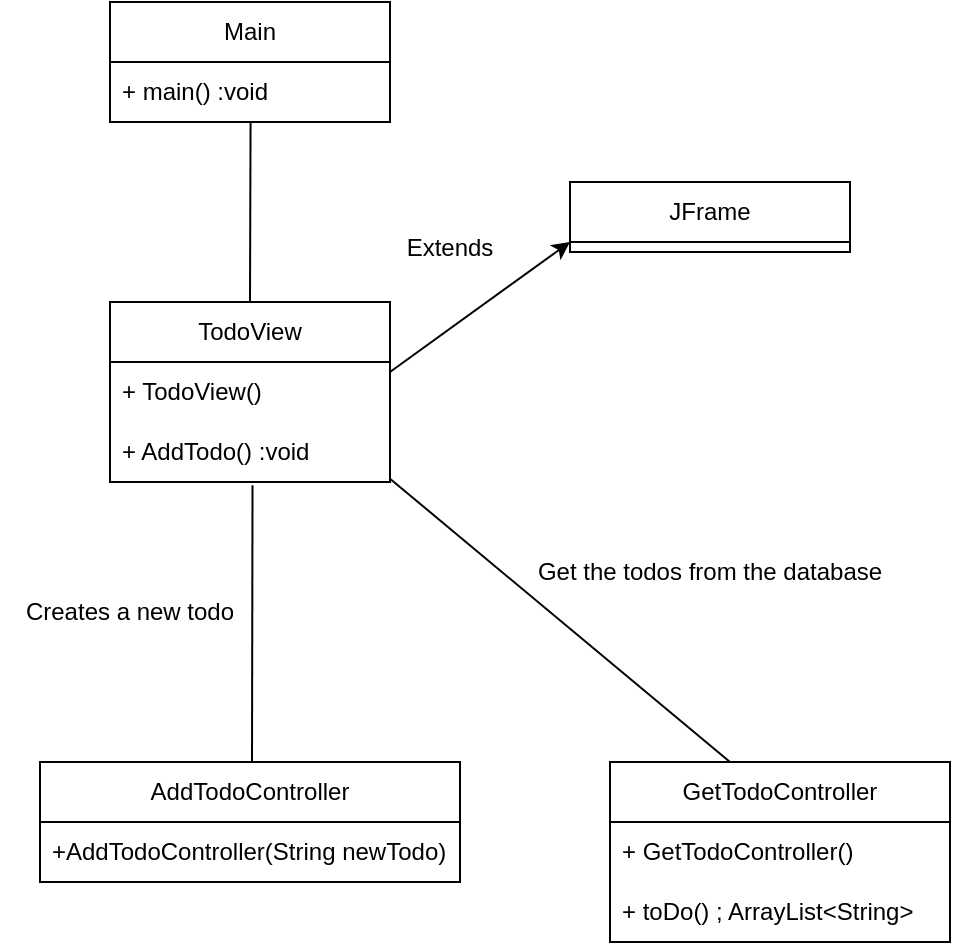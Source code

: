 <mxfile version="22.0.8" type="device">
  <diagram name="Page-1" id="i15dnTq9b2FkQtx9Ga0j">
    <mxGraphModel dx="1000" dy="539" grid="1" gridSize="10" guides="1" tooltips="1" connect="1" arrows="1" fold="1" page="1" pageScale="1" pageWidth="850" pageHeight="1400" math="0" shadow="0">
      <root>
        <mxCell id="0" />
        <mxCell id="1" parent="0" />
        <mxCell id="gpFWdCKPLwGtMXlVF0zO-1" value="Main" style="swimlane;fontStyle=0;childLayout=stackLayout;horizontal=1;startSize=30;horizontalStack=0;resizeParent=1;resizeParentMax=0;resizeLast=0;collapsible=1;marginBottom=0;whiteSpace=wrap;html=1;" parent="1" vertex="1">
          <mxGeometry x="305" y="60" width="140" height="60" as="geometry" />
        </mxCell>
        <mxCell id="gpFWdCKPLwGtMXlVF0zO-4" value="+ main() :void" style="text;strokeColor=none;fillColor=none;align=left;verticalAlign=middle;spacingLeft=4;spacingRight=4;overflow=hidden;points=[[0,0.5],[1,0.5]];portConstraint=eastwest;rotatable=0;whiteSpace=wrap;html=1;" parent="gpFWdCKPLwGtMXlVF0zO-1" vertex="1">
          <mxGeometry y="30" width="140" height="30" as="geometry" />
        </mxCell>
        <mxCell id="gpFWdCKPLwGtMXlVF0zO-5" value="" style="endArrow=none;html=1;rounded=0;entryX=0.504;entryY=0.952;entryDx=0;entryDy=0;entryPerimeter=0;" parent="1" edge="1">
          <mxGeometry width="50" height="50" relative="1" as="geometry">
            <mxPoint x="375" y="210" as="sourcePoint" />
            <mxPoint x="375.28" y="120" as="targetPoint" />
          </mxGeometry>
        </mxCell>
        <mxCell id="gpFWdCKPLwGtMXlVF0zO-6" value="TodoView" style="swimlane;fontStyle=0;childLayout=stackLayout;horizontal=1;startSize=30;horizontalStack=0;resizeParent=1;resizeParentMax=0;resizeLast=0;collapsible=1;marginBottom=0;whiteSpace=wrap;html=1;" parent="1" vertex="1">
          <mxGeometry x="305" y="210" width="140" height="90" as="geometry" />
        </mxCell>
        <mxCell id="gpFWdCKPLwGtMXlVF0zO-7" value="+ TodoView()" style="text;strokeColor=none;fillColor=none;align=left;verticalAlign=middle;spacingLeft=4;spacingRight=4;overflow=hidden;points=[[0,0.5],[1,0.5]];portConstraint=eastwest;rotatable=0;whiteSpace=wrap;html=1;" parent="gpFWdCKPLwGtMXlVF0zO-6" vertex="1">
          <mxGeometry y="30" width="140" height="30" as="geometry" />
        </mxCell>
        <mxCell id="gpFWdCKPLwGtMXlVF0zO-8" value="+ AddTodo() :void" style="text;strokeColor=none;fillColor=none;align=left;verticalAlign=middle;spacingLeft=4;spacingRight=4;overflow=hidden;points=[[0,0.5],[1,0.5]];portConstraint=eastwest;rotatable=0;whiteSpace=wrap;html=1;" parent="gpFWdCKPLwGtMXlVF0zO-6" vertex="1">
          <mxGeometry y="60" width="140" height="30" as="geometry" />
        </mxCell>
        <mxCell id="gpFWdCKPLwGtMXlVF0zO-11" value="Extends" style="text;html=1;strokeColor=none;fillColor=none;align=center;verticalAlign=middle;whiteSpace=wrap;rounded=0;" parent="1" vertex="1">
          <mxGeometry x="445" y="170" width="60" height="25" as="geometry" />
        </mxCell>
        <mxCell id="gpFWdCKPLwGtMXlVF0zO-12" value="" style="endArrow=classic;html=1;rounded=0;" parent="1" edge="1">
          <mxGeometry width="50" height="50" relative="1" as="geometry">
            <mxPoint x="445" y="245" as="sourcePoint" />
            <mxPoint x="535" y="180" as="targetPoint" />
          </mxGeometry>
        </mxCell>
        <mxCell id="gpFWdCKPLwGtMXlVF0zO-18" value="JFrame" style="swimlane;fontStyle=0;childLayout=stackLayout;horizontal=1;startSize=30;horizontalStack=0;resizeParent=1;resizeParentMax=0;resizeLast=0;collapsible=1;marginBottom=0;whiteSpace=wrap;html=1;" parent="1" vertex="1">
          <mxGeometry x="535" y="150" width="140" height="35" as="geometry" />
        </mxCell>
        <mxCell id="YN9UBvXL3TSdzrhMbm_a-1" value="" style="endArrow=none;html=1;rounded=0;entryX=0.509;entryY=1.053;entryDx=0;entryDy=0;entryPerimeter=0;" edge="1" parent="1" target="gpFWdCKPLwGtMXlVF0zO-8">
          <mxGeometry width="50" height="50" relative="1" as="geometry">
            <mxPoint x="376" y="440" as="sourcePoint" />
            <mxPoint x="405" y="330" as="targetPoint" />
          </mxGeometry>
        </mxCell>
        <mxCell id="YN9UBvXL3TSdzrhMbm_a-2" value="AddTodoController" style="swimlane;fontStyle=0;childLayout=stackLayout;horizontal=1;startSize=30;horizontalStack=0;resizeParent=1;resizeParentMax=0;resizeLast=0;collapsible=1;marginBottom=0;whiteSpace=wrap;html=1;" vertex="1" parent="1">
          <mxGeometry x="270" y="440" width="210" height="60" as="geometry" />
        </mxCell>
        <mxCell id="YN9UBvXL3TSdzrhMbm_a-4" value="+AddTodoController(String newTodo)" style="text;strokeColor=none;fillColor=none;align=left;verticalAlign=middle;spacingLeft=4;spacingRight=4;overflow=hidden;points=[[0,0.5],[1,0.5]];portConstraint=eastwest;rotatable=0;whiteSpace=wrap;html=1;" vertex="1" parent="YN9UBvXL3TSdzrhMbm_a-2">
          <mxGeometry y="30" width="210" height="30" as="geometry" />
        </mxCell>
        <mxCell id="YN9UBvXL3TSdzrhMbm_a-6" value="Creates a new todo" style="text;html=1;strokeColor=none;fillColor=none;align=center;verticalAlign=middle;whiteSpace=wrap;rounded=0;" vertex="1" parent="1">
          <mxGeometry x="250" y="350" width="130" height="30" as="geometry" />
        </mxCell>
        <mxCell id="YN9UBvXL3TSdzrhMbm_a-7" value="" style="endArrow=none;html=1;rounded=0;entryX=1;entryY=0.945;entryDx=0;entryDy=0;entryPerimeter=0;" edge="1" parent="1" target="gpFWdCKPLwGtMXlVF0zO-8">
          <mxGeometry width="50" height="50" relative="1" as="geometry">
            <mxPoint x="615" y="440" as="sourcePoint" />
            <mxPoint x="555" y="460" as="targetPoint" />
          </mxGeometry>
        </mxCell>
        <mxCell id="YN9UBvXL3TSdzrhMbm_a-8" value="GetTodoController" style="swimlane;fontStyle=0;childLayout=stackLayout;horizontal=1;startSize=30;horizontalStack=0;resizeParent=1;resizeParentMax=0;resizeLast=0;collapsible=1;marginBottom=0;whiteSpace=wrap;html=1;" vertex="1" parent="1">
          <mxGeometry x="555" y="440" width="170" height="90" as="geometry" />
        </mxCell>
        <mxCell id="YN9UBvXL3TSdzrhMbm_a-9" value="+ GetTodoController()" style="text;strokeColor=none;fillColor=none;align=left;verticalAlign=middle;spacingLeft=4;spacingRight=4;overflow=hidden;points=[[0,0.5],[1,0.5]];portConstraint=eastwest;rotatable=0;whiteSpace=wrap;html=1;" vertex="1" parent="YN9UBvXL3TSdzrhMbm_a-8">
          <mxGeometry y="30" width="170" height="30" as="geometry" />
        </mxCell>
        <mxCell id="YN9UBvXL3TSdzrhMbm_a-10" value="+ toDo() ; ArrayList&amp;lt;String&amp;gt;&amp;nbsp;" style="text;strokeColor=none;fillColor=none;align=left;verticalAlign=middle;spacingLeft=4;spacingRight=4;overflow=hidden;points=[[0,0.5],[1,0.5]];portConstraint=eastwest;rotatable=0;whiteSpace=wrap;html=1;" vertex="1" parent="YN9UBvXL3TSdzrhMbm_a-8">
          <mxGeometry y="60" width="170" height="30" as="geometry" />
        </mxCell>
        <mxCell id="YN9UBvXL3TSdzrhMbm_a-12" value="Get the todos from the database" style="text;html=1;strokeColor=none;fillColor=none;align=center;verticalAlign=middle;whiteSpace=wrap;rounded=0;" vertex="1" parent="1">
          <mxGeometry x="510" y="330" width="190" height="30" as="geometry" />
        </mxCell>
      </root>
    </mxGraphModel>
  </diagram>
</mxfile>

